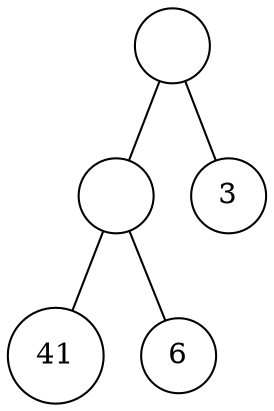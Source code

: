 graph g {
graph[ordering="out"];
1[label="", shape=circle, width=0.5];
1--2;
1--3;
2[label="", shape=circle, width=0.5];
2--4;
2--5;
4[label="41",shape=circle, width=0.5];
5[label="6",shape=circle, width=0.5];
3[label="3",shape=circle, width=0.5];
}

